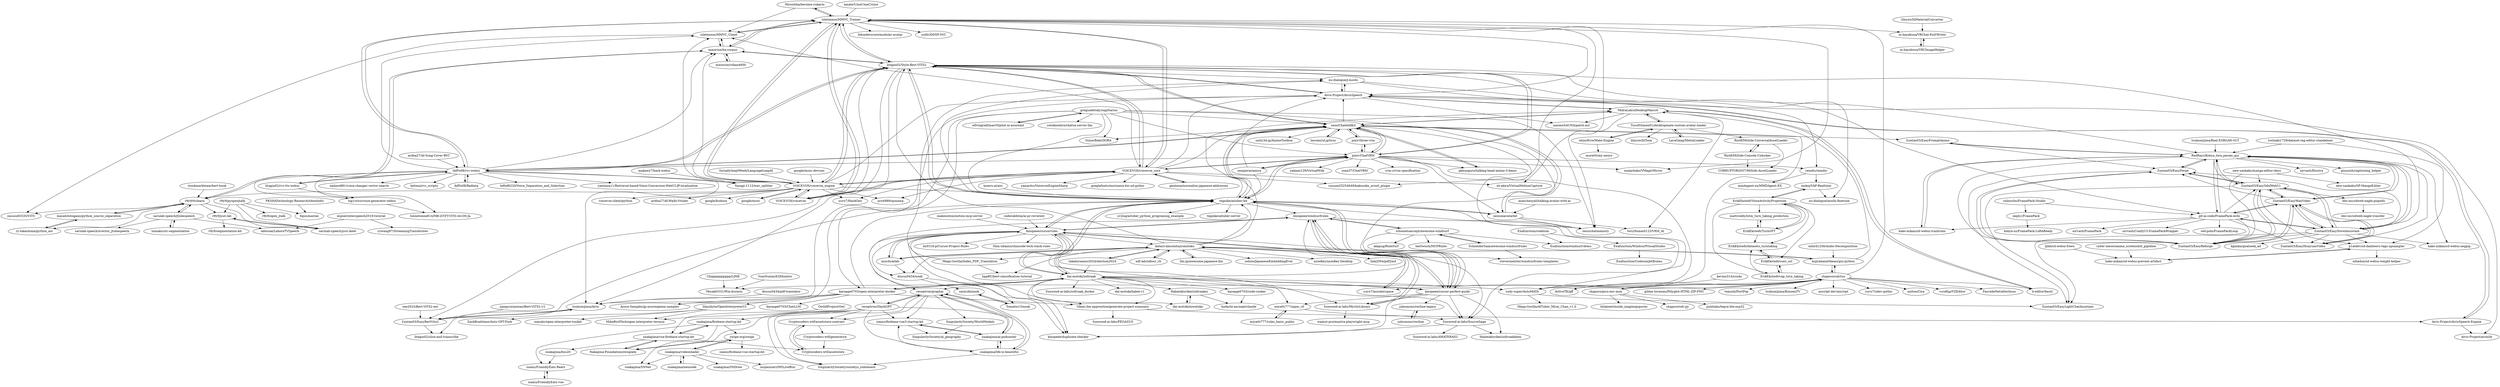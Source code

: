 digraph G {
"Hiroshiba/become-yukarin" -> "isletennos/MMVC_Trainer" ["e"=1]
"Hiroshiba/become-yukarin" -> "isletennos/MMVC_Client" ["e"=1]
"pixiv/three-vrm" -> "pixiv/ChatVRM" ["e"=1]
"pixiv/three-vrm" -> "uezo/ChatdollKit" ["e"=1]
"snakajima/firebase-startup-kit" -> "snakajima/vue-firebase-startup-kit"
"snakajima/firebase-startup-kit" -> "Nakajima-Foundation/ownplate"
"snakajima/firebase-startup-kit" -> "isamu/FriendlyEats-React"
"snakajima/firebase-startup-kit" -> "swipe-org/swipe"
"isamu/FriendlyEats-vue" -> "isamu/FriendlyEats-React"
"isamu/FriendlyEats-React" -> "isamu/FriendlyEats-vue"
"r9y9/pyopenjtalk" -> "r9y9/open_jtalk"
"r9y9/pyopenjtalk" -> "6gsn/marine"
"r9y9/pyopenjtalk" -> "r9y9/jsut-lab"
"r9y9/pyopenjtalk" -> "sarulab-speech/jsut-label"
"espnet/interspeech2019-tutorial" -> "cywang97/StreamingTransformer" ["e"=1]
"espnet/interspeech2019-tutorial" -> "laboroai/LaboroTVSpeech"
"mattroddy/lstm_turn_taking_prediction" -> "ErikEkstedt/TurnGPT"
"snakajima/bus20" -> "isamu/FriendlyEats-React"
"LavaGang/MelonLoader" -> "YusufOzmen01/desktopmate-custom-avatar-loader" ["e"=1]
"geolonia/normalize-japanese-addresses" -> "VOICEVOX/voicevox_core" ["e"=1]
"uezo/ChatdollKit" -> "tegnike/aituber-kit"
"uezo/ChatdollKit" -> "pixiv/ChatVRM"
"uezo/ChatdollKit" -> "uezo/aiavatarkit"
"uezo/ChatdollKit" -> "litagin02/Style-Bert-VITS2"
"uezo/ChatdollKit" -> "hecomi/uLipSync" ["e"=1]
"uezo/ChatdollKit" -> "MidraLab/uDesktopMascot"
"uezo/ChatdollKit" -> "sudy-super/AutoMATA"
"uezo/ChatdollKit" -> "pkhungurn/talking-head-anime-3-demo" ["e"=1]
"uezo/ChatdollKit" -> "pixiv/three-vrm" ["e"=1]
"uezo/ChatdollKit" -> "Aivis-Project/AivisSpeech"
"uezo/ChatdollKit" -> "uezo/chatmemory"
"uezo/ChatdollKit" -> "ttizze/BabyDORA"
"uezo/ChatdollKit" -> "ddPn08/rvc-webui"
"uezo/ChatdollKit" -> "unity3d-jp/AnimeToolbox" ["e"=1]
"uezo/ChatdollKit" -> "Zuntan03/EasyPromptAnime"
"lumaku/ctc-segmentation" -> "sarulab-speech/jtubespeech" ["e"=1]
"Nakajima-Foundation/ownplate" -> "snakajima/vue-firebase-startup-kit"
"r9y9/jsut-lab" -> "sarulab-speech/jsut-label"
"r9y9/jsut-lab" -> "r9y9/segmentation-kit"
"sarulab-speech/jsut-label" -> "r9y9/jsut-lab"
"snakajima/vue-firebase-startup-kit" -> "Nakajima-Foundation/ownplate"
"snakajima/vue-firebase-startup-kit" -> "snakajima/firebase-startup-kit"
"snakajima/vue-firebase-startup-kit" -> "Cryptocoders-wtf/assetstore"
"snakajima/vue-firebase-startup-kit" -> "snakajima/bus20"
"PKSHATechnology-Research/tdmelodic" -> "6gsn/marine"
"masahitotogami/python_source_separation" -> "ry-takashima/python_asr"
"masahitotogami/python_source_separation" -> "r9y9/ttslearn"
"ErikEkstedt/TurnGPT" -> "mattroddy/lstm_turn_taking_prediction"
"ErikEkstedt/TurnGPT" -> "ErikEkstedt/datasets_turntaking"
"ErikEkstedt/TurnGPT" -> "ErikEkstedt/VoiceActivityProjection"
"b-editor/beutl" -> "MidraLab/uDesktopMascot" ["e"=1]
"google/mozc-devices" -> "VOICEVOX/voicevox_engine" ["e"=1]
"VOICEVOX/voicevox" -> "VOICEVOX/voicevox_engine" ["e"=1]
"VOICEVOX/voicevox" -> "VOICEVOX/voicevox_core" ["e"=1]
"VOICEVOX/voicevox" -> "isletennos/MMVC_Trainer" ["e"=1]
"VOICEVOX/voicevox" -> "litagin02/Style-Bert-VITS2" ["e"=1]
"hecomi/uLipSync" -> "uezo/ChatdollKit" ["e"=1]
"google/mozc" -> "VOICEVOX/voicevox_engine" ["e"=1]
"mmorise/ita-corpus" -> "mmorise/rohan4600"
"mmorise/ita-corpus" -> "isletennos/MMVC_Client"
"mmorise/ita-corpus" -> "isletennos/MMVC_Trainer"
"mmorise/ita-corpus" -> "r9y9/ttslearn"
"mmorise/ita-corpus" -> "litagin02/Style-Bert-VITS2"
"VOICEVOX/voicevox_engine" -> "VOICEVOX/voicevox_core"
"VOICEVOX/voicevox_engine" -> "VOICEVOX/voicevox" ["e"=1]
"VOICEVOX/voicevox_engine" -> "isletennos/MMVC_Trainer"
"VOICEVOX/voicevox_engine" -> "litagin02/Style-Bert-VITS2"
"VOICEVOX/voicevox_engine" -> "isletennos/MMVC_Client"
"VOICEVOX/voicevox_engine" -> "voicevox-client/python"
"VOICEVOX/voicevox_engine" -> "jiro4989/ojosama" ["e"=1]
"VOICEVOX/voicevox_engine" -> "Aivis-Project/AivisSpeech"
"VOICEVOX/voicevox_engine" -> "yuru7/HackGen" ["e"=1]
"VOICEVOX/voicevox_engine" -> "ardha27/AI-Waifu-Vtuber" ["e"=1]
"VOICEVOX/voicevox_engine" -> "mmorise/ita-corpus"
"VOICEVOX/voicevox_engine" -> "google/mozc" ["e"=1]
"VOICEVOX/voicevox_engine" -> "tegnike/aituber-kit"
"VOICEVOX/voicevox_engine" -> "google/budoux" ["e"=1]
"VOICEVOX/voicevox_engine" -> "r9y9/ttslearn"
"amate/UmaUmaCruise" -> "isletennos/MMVC_Trainer" ["e"=1]
"stockmarkteam/bert-book" -> "r9y9/ttslearn" ["e"=1]
"r9y9/ttslearn" -> "masahitotogami/python_source_separation"
"r9y9/ttslearn" -> "ry-takashima/python_asr"
"r9y9/ttslearn" -> "sarulab-speech/jtubespeech"
"r9y9/ttslearn" -> "zassou65535/VITS"
"r9y9/ttslearn" -> "mmorise/ita-corpus"
"r9y9/ttslearn" -> "sarulab-speech/jsut-label"
"r9y9/ttslearn" -> "r9y9/jsut-lab"
"snakajima/videoshader" -> "swipe-org/swipe"
"snakajima/videoshader" -> "snakajima/neunode"
"snakajima/videoshader" -> "snakajima/SNNet"
"snakajima/videoshader" -> "snakajima/SNDraw"
"snakajima/videoshader" -> "mspensieri/MSLiveBlur" ["e"=1]
"ry-takashima/python_asr" -> "masahitotogami/python_source_separation"
"sarulab-speech/jtubespeech" -> "laboroai/LaboroTVSpeech"
"sarulab-speech/jtubespeech" -> "lumaku/ctc-segmentation" ["e"=1]
"sarulab-speech/jtubespeech" -> "sarulab-speech/xvector_jtubespeech"
"sarulab-speech/jtubespeech" -> "r9y9/ttslearn"
"isamu/firebase-vue3-startup-kit" -> "snakajima/ai-podcaster"
"isamu/firebase-vue3-startup-kit" -> "SingularitySociety/ai_geography"
"mmorise/rohan4600" -> "mmorise/ita-corpus"
"VOICEVOX/voicevox_core" -> "VOICEVOX/voicevox_engine"
"VOICEVOX/voicevox_core" -> "VOICEVOX/voicevox" ["e"=1]
"VOICEVOX/voicevox_core" -> "isletennos/MMVC_Trainer"
"VOICEVOX/voicevox_core" -> "litagin02/Style-Bert-VITS2"
"VOICEVOX/voicevox_core" -> "isletennos/MMVC_Client"
"VOICEVOX/voicevox_core" -> "yamachu/VoicevoxEngineSharp"
"VOICEVOX/voicevox_core" -> "Aivis-Project/AivisSpeech"
"VOICEVOX/voicevox_core" -> "suzune25254649/bakusoku_aviutl_plugin" ["e"=1]
"VOICEVOX/voicevox_core" -> "jiro4989/ojosama" ["e"=1]
"VOICEVOX/voicevox_core" -> "sh-akira/VirtualMotionCapture" ["e"=1]
"VOICEVOX/voicevox_core" -> "yuru7/HackGen" ["e"=1]
"VOICEVOX/voicevox_core" -> "geolonia/normalize-japanese-addresses" ["e"=1]
"VOICEVOX/voicevox_core" -> "uezo/ChatdollKit"
"VOICEVOX/voicevox_core" -> "googlefonts/morisawa-biz-ud-gothic" ["e"=1]
"VOICEVOX/voicevox_core" -> "pixiv/ChatVRM"
"isletennos/MMVC_Trainer" -> "isletennos/MMVC_Client"
"isletennos/MMVC_Trainer" -> "mmorise/ita-corpus"
"isletennos/MMVC_Trainer" -> "VOICEVOX/voicevox_engine"
"isletennos/MMVC_Trainer" -> "ddPn08/rvc-webui"
"isletennos/MMVC_Trainer" -> "VOICEVOX/voicevox" ["e"=1]
"isletennos/MMVC_Trainer" -> "VOICEVOX/voicevox_core"
"isletennos/MMVC_Trainer" -> "litagin02/Style-Bert-VITS2"
"isletennos/MMVC_Trainer" -> "Hiroshiba/become-yukarin" ["e"=1]
"isletennos/MMVC_Trainer" -> "bdunderscore/modular-avatar" ["e"=1]
"isletennos/MMVC_Trainer" -> "yxlllc/DDSP-SVC" ["e"=1]
"isletennos/MMVC_Trainer" -> "malaybaku/VMagicMirror" ["e"=1]
"isletennos/MMVC_Trainer" -> "sh-akira/VirtualMotionCapture" ["e"=1]
"isletennos/MMVC_Trainer" -> "m-hayabusa/VRChat-Exif-Writer"
"isletennos/MMVC_Trainer" -> "suzune25254649/bakusoku_aviutl_plugin" ["e"=1]
"isletennos/MMVC_Trainer" -> "Aivis-Project/AivisSpeech"
"ndl-lab/ndlocr_cli" -> "kotaro-kinoshita/yomitoku" ["e"=1]
"shapoco/calctus" -> "shapoco/pico-env-mon"
"shapoco/calctus" -> "tomozh/PortPop"
"shapoco/calctus" -> "Misaki0331/Win-kurarin"
"shapoco/calctus" -> "yuru7/moralerspace" ["e"=1]
"shapoco/calctus" -> "kujirahand/tkeasygui-python"
"shapoco/calctus" -> "b-editor/beutl" ["e"=1]
"shapoco/calctus" -> "tsukumijima/KonomiTV" ["e"=1]
"shapoco/calctus" -> "aiscript-dev/aiscript" ["e"=1]
"shapoco/calctus" -> "yuru7/udev-gothic" ["e"=1]
"shapoco/calctus" -> "miiton/Cica" ["e"=1]
"shapoco/calctus" -> "ActiveTK/gff"
"shapoco/calctus" -> "isletennos/MMVC_Trainer"
"shapoco/calctus" -> "vcraftjp/VZEditor" ["e"=1]
"shapoco/calctus" -> "FascodeNet/alterlinux" ["e"=1]
"shapoco/calctus" -> "gildas-lormeau/Polyglot-HTML-ZIP-PNG"
"lilxyzw/lilMaterialConverter" -> "m-hayabusa/VRChat-Exif-Writer" ["e"=1]
"isletennos/MMVC_Client" -> "isletennos/MMVC_Trainer"
"isletennos/MMVC_Client" -> "mmorise/ita-corpus"
"isletennos/MMVC_Client" -> "zassou65535/VITS"
"YumNumm/EQMonitor" -> "Misaki0331/Win-kurarin" ["e"=1]
"swipe-org/swipe" -> "snakajima/SNNet"
"swipe-org/swipe" -> "snakajima/videoshader"
"swipe-org/swipe" -> "isamu/firebase-vue-startup-kit"
"ErikEkstedt/vap_turn_taking" -> "ErikEkstedt/conv_ssl"
"ErikEkstedt/vap_turn_taking" -> "ErikEkstedt/datasets_turntaking"
"ErikEkstedt/datasets_turntaking" -> "ErikEkstedt/conv_ssl"
"ErikEkstedt/conv_ssl" -> "ErikEkstedt/datasets_turntaking"
"ErikEkstedt/conv_ssl" -> "ErikEkstedt/vap_turn_taking"
"ddPn08/Radiata" -> "ddPn08/rvc-webui" ["e"=1]
"tsukumijima/Real-ESRGAN-GUI" -> "RedRayz/Kohya_lora_param_gui" ["e"=1]
"cyber-meow/anime_screenshot_pipeline" -> "hako-mikan/sd-webui-prevent-artifact" ["e"=1]
"m-hayabusa/VRChat-Exif-Writer" -> "m-hayabusa/VRCImageHelper"
"Exafunction/codeium" -> "Exafunction/windsurf-demo"
"Exafunction/codeium" -> "Exafunction/WindsurfVisualStudio"
"pkhungurn/talking-head-anime-3-demo" -> "uezo/ChatdollKit" ["e"=1]
"Cryptocoders-wtf/assetstore-contract" -> "Cryptocoders-wtf/assetstore"
"Cryptocoders-wtf/assetstore-contract" -> "Cryptocoders-wtf/generative"
"Cryptocoders-wtf/generative" -> "Cryptocoders-wtf/assetstore"
"shapoco/pico-env-mon" -> "shapoco/calctus"
"shapoco/pico-env-mon" -> "htlabnet/inside_magimajopures" ["e"=1]
"shapoco/pico-env-mon" -> "shapoco/sdr-jjy"
"shapoco/pico-env-mon" -> "puhitaku/tepra-lite-esp32"
"ErikEkstedt/VoiceActivityProjection" -> "inokoj/VAP-Realtime"
"ErikEkstedt/VoiceActivityProjection" -> "ErikEkstedt/TurnGPT"
"ErikEkstedt/VoiceActivityProjection" -> "ErikEkstedt/datasets_turntaking"
"ErikEkstedt/VoiceActivityProjection" -> "ErikEkstedt/conv_ssl"
"ErikEkstedt/VoiceActivityProjection" -> "mattroddy/lstm_turn_taking_prediction"
"ErikEkstedt/VoiceActivityProjection" -> "ErikEkstedt/vap_turn_taking"
"Cryptocoders-wtf/assetstore" -> "Cryptocoders-wtf/assetstore-contract"
"bbc-mc/sdweb-eagle-pnginfo" -> "bbc-mc/sdweb-eagle-transfer"
"coderabbitai/ai-pr-reviewer" -> "kinopeee/cursorrules" ["e"=1]
"RedRayz/Kohya_lora_param_gui" -> "Zuntan03/EasyForge"
"RedRayz/Kohya_lora_param_gui" -> "Zuntan03/EasySdxlWebUi"
"RedRayz/Kohya_lora_param_gui" -> "Zuntan03/EasyWanVideo"
"RedRayz/Kohya_lora_param_gui" -> "Zuntan03/EasyNovelAssistant"
"RedRayz/Kohya_lora_param_gui" -> "hako-mikan/sd-webui-traintrain" ["e"=1]
"RedRayz/Kohya_lora_param_gui" -> "nirvash/Illustra"
"RedRayz/Kohya_lora_param_gui" -> "git-ai-code/FramePack-eichi"
"RedRayz/Kohya_lora_param_gui" -> "Zuntan03/EasyReforge"
"RedRayz/Kohya_lora_param_gui" -> "Zuntan03/EasyHunyuanVideo"
"RedRayz/Kohya_lora_param_gui" -> "hako-mikan/sd-webui-negpip" ["e"=1]
"RedRayz/Kohya_lora_param_gui" -> "Zuntan03/EasyPromptAnime"
"RedRayz/Kohya_lora_param_gui" -> "gnnsnzh/captioning_helper"
"litagin02/rvc-tts-webui" -> "ddPn08/rvc-webui" ["e"=1]
"litagin02/rvc-tts-webui" -> "log1stics/voice-generator-webui" ["e"=1]
"SociallyIneptWeeb/LanguageLeapAI" -> "VOICEVOX/voicevox_engine" ["e"=1]
"pixiv/ChatVRM" -> "pixiv/three-vrm" ["e"=1]
"pixiv/ChatVRM" -> "uezo/ChatdollKit"
"pixiv/ChatVRM" -> "tegnike/aituber-kit"
"pixiv/ChatVRM" -> "litagin02/Style-Bert-VITS2"
"pixiv/ChatVRM" -> "uezo/aiavatarkit"
"pixiv/ChatVRM" -> "zoan37/ChatVRM"
"pixiv/ChatVRM" -> "sudy-super/AutoMATA"
"pixiv/ChatVRM" -> "malaybaku/VMagicMirror" ["e"=1]
"pixiv/ChatVRM" -> "pkhungurn/talking-head-anime-3-demo" ["e"=1]
"pixiv/ChatVRM" -> "vrm-c/vrm-specification" ["e"=1]
"pixiv/ChatVRM" -> "VOICEVOX/voicevox_core"
"pixiv/ChatVRM" -> "yakami129/VirtualWife" ["e"=1]
"pixiv/ChatVRM" -> "ddPn08/rvc-webui"
"pixiv/ChatVRM" -> "semperai/amica" ["e"=1]
"pixiv/ChatVRM" -> "remdis/remdis"
"Zuntan03/EasyPromptAnime" -> "RedRayz/Kohya_lora_param_gui"
"Zuntan03/EasyPromptAnime" -> "Zuntan03/EasyForge"
"ljleb/sd-webui-freeu" -> "hako-mikan/sd-webui-prevent-artifact" ["e"=1]
"uezo/aiavatarkit" -> "uezo/ChatdollKit"
"uezo/aiavatarkit" -> "uezo/chatmemory"
"uezo/aiavatarkit" -> "tegnike/aituber-kit"
"uezo/aiavatarkit" -> "tori29umai0123/VRM_AI"
"llm-jp/awesome-japanese-llm" -> "kotaro-kinoshita/yomitoku" ["e"=1]
"ardha27/AI-Song-Cover-RVC" -> "ddPn08/rvc-webui" ["e"=1]
"ddPn08/rvc-webui" -> "litagin02/Style-Bert-VITS2"
"ddPn08/rvc-webui" -> "log1stics/voice-generator-webui"
"ddPn08/rvc-webui" -> "isletennos/MMVC_Trainer"
"ddPn08/rvc-webui" -> "teftef6220/Voice_Separation_and_Selection"
"ddPn08/rvc-webui" -> "isletennos/MMVC_Client"
"ddPn08/rvc-webui" -> "ddPn08/Radiata" ["e"=1]
"ddPn08/rvc-webui" -> "mmorise/ita-corpus"
"ddPn08/rvc-webui" -> "tsukumijima/Aivis"
"ddPn08/rvc-webui" -> "litagin02/rvc-tts-webui" ["e"=1]
"ddPn08/rvc-webui" -> "yantaisa11/Retrieval-based-Voice-Conversion-WebUI-JP-localization"
"ddPn08/rvc-webui" -> "Yanagi-1112/wav_splitter"
"ddPn08/rvc-webui" -> "nadare881/voice-changer-vector-search"
"ddPn08/rvc-webui" -> "uezo/ChatdollKit"
"ddPn08/rvc-webui" -> "hetima/rvc_scripts"
"ddPn08/rvc-webui" -> "tonnetonne814/MB-iSTFT-VITS-44100-Ja"
"receptron/SlashGPT" -> "receptron/graphai"
"receptron/SlashGPT" -> "Cryptocoders-wtf/assetstore-contract"
"receptron/SlashGPT" -> "snakajima/ai-podcaster"
"receptron/SlashGPT" -> "snakajima/life-is-beautiful"
"receptron/SlashGPT" -> "snakajima/vue-firebase-startup-kit"
"receptron/SlashGPT" -> "isamu/firebase-vue3-startup-kit"
"receptron/SlashGPT" -> "snakajima/firebase-startup-kit"
"receptron/SlashGPT" -> "Nakajima-Foundation/ownplate"
"receptron/SlashGPT" -> "SingularitySociety/societys_statement"
"log1stics/voice-generator-webui" -> "tonnetonne814/MB-iSTFT-VITS-44100-Ja"
"karaage0703/open-interpreter-docker" -> "blazzbyte/OpenInterpreterUI"
"karaage0703/open-interpreter-docker" -> "Olemi-llm-apprentice/generate-project-summary"
"karaage0703/open-interpreter-docker" -> "Azure-Samples/jp-azureopenai-samples" ["e"=1]
"karaage0703/open-interpreter-docker" -> "receptron/SlashGPT"
"karaage0703/open-interpreter-docker" -> "karaage0703/ChatLLM"
"karaage0703/open-interpreter-docker" -> "dai-motoki/zoltraak"
"karaage0703/open-interpreter-docker" -> "tegnike/aituber-kit"
"karaage0703/open-interpreter-docker" -> "tsukumijima/Aivis"
"tsukumijima/Aivis" -> "litagin02/slice-and-transcribe"
"tsukumijima/Aivis" -> "Zuntan03/EasyBertVits2"
"new-sankaku/manga-editor-desu" -> "new-sankaku/SP-MangaEditer"
"new-sankaku/manga-editor-desu" -> "Zuntan03/EasySdxlWebUi"
"new-sankaku/manga-editor-desu" -> "Zuntan03/EasyReforge"
"discus0434/pdf-translator" -> "tsukumijima/Aivis" ["e"=1]
"sudy-super/AutoMATA" -> "Zuntan03/EasyLightChatAssistant"
"sudy-super/AutoMATA" -> "Mega-Gorilla/AITuber_Mirai_Chan_v1.0"
"makawy7/bark-webui" -> "Yanagi-1112/wav_splitter"
"toshiaki1729/dataset-tag-editor-standalone" -> "RedRayz/Kohya_lora_param_gui" ["e"=1]
"toshiaki1729/dataset-tag-editor-standalone" -> "p1atdev/sd-danbooru-tags-upsampler" ["e"=1]
"OwlAIProject/Owl" -> "MikeBirdTech/open-interpreter-termux" ["e"=1]
"Chipppppppppp/LIME" -> "Misaki0331/Win-kurarin" ["e"=1]
"litagin02/Style-Bert-VITS2" -> "tegnike/aituber-kit"
"litagin02/Style-Bert-VITS2" -> "tsukumijima/Aivis"
"litagin02/Style-Bert-VITS2" -> "Zuntan03/EasyBertVits2"
"litagin02/Style-Bert-VITS2" -> "uezo/ChatdollKit"
"litagin02/Style-Bert-VITS2" -> "ddPn08/rvc-webui"
"litagin02/Style-Bert-VITS2" -> "Zuntan03/EasyNovelAssistant"
"litagin02/Style-Bert-VITS2" -> "Aivis-Project/AivisSpeech"
"litagin02/Style-Bert-VITS2" -> "mmorise/ita-corpus"
"litagin02/Style-Bert-VITS2" -> "git-ai-code/FramePack-eichi"
"litagin02/Style-Bert-VITS2" -> "VOICEVOX/voicevox_engine"
"litagin02/Style-Bert-VITS2" -> "isletennos/MMVC_Trainer"
"litagin02/Style-Bert-VITS2" -> "nu-dialogue/j-moshi"
"litagin02/Style-Bert-VITS2" -> "RedRayz/Kohya_lora_param_gui"
"litagin02/Style-Bert-VITS2" -> "VOICEVOX/voicevox_core"
"litagin02/Style-Bert-VITS2" -> "pixiv/ChatVRM"
"Zuntan03/EasySdxlWebUi" -> "Zuntan03/EasyForge"
"Zuntan03/EasySdxlWebUi" -> "Zuntan03/EasyNovelAssistant"
"Zuntan03/EasySdxlWebUi" -> "RedRayz/Kohya_lora_param_gui"
"Zuntan03/EasySdxlWebUi" -> "Zuntan03/EasyReforge"
"Zuntan03/EasySdxlWebUi" -> "Zuntan03/EasyWanVideo"
"Zuntan03/EasySdxlWebUi" -> "p1atdev/sd-danbooru-tags-upsampler"
"Zuntan03/EasySdxlWebUi" -> "Zuntan03/EasyLightChatAssistant"
"Zuntan03/EasySdxlWebUi" -> "bbc-mc/sdweb-eagle-pnginfo"
"hako-mikan/sd-webui-traintrain" -> "RedRayz/Kohya_lora_param_gui" ["e"=1]
"p1atdev/sd-danbooru-tags-upsampler" -> "nihedon/sd-webui-weight-helper"
"p1atdev/sd-danbooru-tags-upsampler" -> "hako-mikan/sd-webui-prevent-artifact"
"Zuntan03/EasyNovelAssistant" -> "Zuntan03/EasySdxlWebUi"
"Zuntan03/EasyNovelAssistant" -> "Zuntan03/EasyWanVideo"
"Zuntan03/EasyNovelAssistant" -> "Zuntan03/EasyLightChatAssistant"
"Zuntan03/EasyNovelAssistant" -> "RedRayz/Kohya_lora_param_gui"
"Zuntan03/EasyNovelAssistant" -> "kgmkm/goalseek_ad"
"Zuntan03/EasyNovelAssistant" -> "Zuntan03/EasyForge"
"Zuntan03/EasyNovelAssistant" -> "Zuntan03/EasyReforge"
"Zuntan03/EasyNovelAssistant" -> "git-ai-code/FramePack-eichi"
"Zuntan03/EasyNovelAssistant" -> "p1atdev/sd-danbooru-tags-upsampler"
"Zuntan03/EasyNovelAssistant" -> "hako-mikan/sd-webui-negpip" ["e"=1]
"Zuntan03/EasyNovelAssistant" -> "Zuntan03/EasyHunyuanVideo"
"elfvingralf/macOSpilot-ai-assistant" -> "gregsadetsky/sagittarius" ["e"=1]
"m-hayabusa/VRCImageHelper" -> "m-hayabusa/VRChat-Exif-Writer"
"receptron/graphai" -> "snakajima/ai-podcaster"
"receptron/graphai" -> "receptron/SlashGPT"
"receptron/graphai" -> "snakajima/life-is-beautiful"
"receptron/graphai" -> "SingularitySociety/societys_statement"
"receptron/graphai" -> "isamu/firebase-vue3-startup-kit"
"receptron/graphai" -> "Cryptocoders-wtf/assetstore-contract"
"receptron/graphai" -> "SingularitySociety/WorldModels"
"semperai/amica" -> "pixiv/ChatVRM" ["e"=1]
"semperai/amica" -> "uezo/ChatdollKit" ["e"=1]
"semperai/amica" -> "tegnike/aituber-kit" ["e"=1]
"yuru7/moralerspace" -> "kotaro-kinoshita/yomitoku" ["e"=1]
"Olemi-llm-apprentice/generate-project-summary" -> "Sunwood-ai-labs/PEGASUS" ["e"=1]
"Olemi-llm-apprentice/generate-project-summary" -> "Aivis-Project/AivisSpeech-Engine"
"Mega-Gorilla/Index_PDF_Translation" -> "nu-dialogue/j-moshi"
"Mega-Gorilla/Index_PDF_Translation" -> "hppRC/bert-classification-tutorial" ["e"=1]
"Aivis-Project/AivisSpeech-Engine" -> "Aivis-Project/AivisSpeech"
"Aivis-Project/AivisSpeech-Engine" -> "Aivis-Project/aivmlib"
"Aivis-Project/AivisSpeech" -> "Aivis-Project/AivisSpeech-Engine"
"Aivis-Project/AivisSpeech" -> "MidraLab/uDesktopMascot"
"Aivis-Project/AivisSpeech" -> "nu-dialogue/j-moshi"
"Aivis-Project/AivisSpeech" -> "litagin02/Style-Bert-VITS2"
"Aivis-Project/AivisSpeech" -> "tsukumijima/Aivis"
"Aivis-Project/AivisSpeech" -> "Aivis-Project/aivmlib"
"Aivis-Project/AivisSpeech" -> "nazonoSAUNA/patch.aul" ["e"=1]
"jiangyuxiaoxiao/Bert-VITS2-UI" -> "Zuntan03/EasyBertVits2" ["e"=1]
"karaage0703/code-cooker" -> "hodachi-axcxept/claude"
"blazzbyte/OpenInterpreterUI" -> "isayahc/open-interpreter-toolkit"
"blazzbyte/OpenInterpreterUI" -> "MikeBirdTech/open-interpreter-termux"
"blazzbyte/OpenInterpreterUI" -> "ZackBradshaw/Auto-GPT-Fork"
"tegnike/aituber-kit" -> "litagin02/Style-Bert-VITS2"
"tegnike/aituber-kit" -> "uezo/ChatdollKit"
"tegnike/aituber-kit" -> "pixiv/ChatVRM"
"tegnike/aituber-kit" -> "dai-motoki/zoltraak"
"tegnike/aituber-kit" -> "tegnike/aituber-server"
"tegnike/aituber-kit" -> "uezo/aiavatarkit"
"tegnike/aituber-kit" -> "kinopeee/cursor-perfect-guide"
"tegnike/aituber-kit" -> "sr2mg/aituber_python_programing_example"
"tegnike/aituber-kit" -> "kinopeee/cursorrules"
"tegnike/aituber-kit" -> "uezo/chatmemory"
"tegnike/aituber-kit" -> "nu-dialogue/j-moshi"
"tegnike/aituber-kit" -> "Zuntan03/EasyBertVits2"
"tegnike/aituber-kit" -> "MidraLab/uDesktopMascot"
"tegnike/aituber-kit" -> "kinopeee/windsurfrules"
"tegnike/aituber-kit" -> "sudy-super/AutoMATA"
"kujirahand/tkeasygui-python" -> "kotaro-kinoshita/yomitoku"
"kujirahand/tkeasygui-python" -> "MidraLab/uDesktopMascot"
"kujirahand/tkeasygui-python" -> "shapoco/calctus"
"dai-motoki/zoltraak" -> "Sunwood-ai-labs/zoltraak_docker"
"dai-motoki/zoltraak" -> "dai-motoki/niwatoko"
"dai-motoki/zoltraak" -> "kinopeee/cursor-perfect-guide"
"dai-motoki/zoltraak" -> "tegnike/aituber-kit"
"dai-motoki/zoltraak" -> "kinopeee/cursorrules"
"dai-motoki/zoltraak" -> "Sunwood-ai-labs/SourceSage"
"dai-motoki/zoltraak" -> "dai-motoki/babel-v1"
"dai-motoki/zoltraak" -> "Olemi-llm-apprentice/generate-project-summary"
"dai-motoki/zoltraak" -> "Habatakurikei/zoltraakui"
"dai-motoki/zoltraak" -> "karaage0703/open-interpreter-docker"
"dai-motoki/zoltraak" -> "kinopeee/duplicate-checker"
"dai-motoki/zoltraak" -> "kinopeee/windsurfrules"
"dai-motoki/zoltraak" -> "sudy-super/AutoMATA"
"dai-motoki/zoltraak" -> "receptron/graphai"
"dai-motoki/zoltraak" -> "karaage0703/code-cooker"
"asanchezyali/talking-avatar-with-ai" -> "uezo/aiavatarkit" ["e"=1]
"Habatakurikei/zoltraakui" -> "dai-motoki/niwatoko"
"Habatakurikei/zoltraakui" -> "hodachi-axcxept/claude"
"dai-motoki/niwatoko" -> "Habatakurikei/zoltraakui"
"Zuntan03/EasyBertVits2" -> "litagin02/slice-and-transcribe"
"Zuntan03/EasyBertVits2" -> "tsukumijima/Aivis"
"gregsadetsky/sagittarius" -> "karaage0703/open-interpreter-docker"
"gregsadetsky/sagittarius" -> "tegnike/aituber-kit"
"gregsadetsky/sagittarius" -> "uezo/chatmemory"
"gregsadetsky/sagittarius" -> "uezo/ChatdollKit"
"gregsadetsky/sagittarius" -> "ttizze/BabyDORA"
"gregsadetsky/sagittarius" -> "Azure-Samples/jp-azureopenai-samples" ["e"=1]
"gregsadetsky/sagittarius" -> "elfvingralf/macOSpilot-ai-assistant" ["e"=1]
"gregsadetsky/sagittarius" -> "sotokisehiro/chatux-server-llm"
"gregsadetsky/sagittarius" -> "kinopeee/cursor-perfect-guide"
"gregsadetsky/sagittarius" -> "pixiv/ChatVRM"
"see2023/Bert-VITS2-ext" -> "Zuntan03/EasyBertVits2" ["e"=1]
"Sunwood-ai-labs/SourceSage" -> "kinopeee/duplicate-checker"
"Sunwood-ai-labs/SourceSage" -> "Sunwood-ai-labs/AMATERASU"
"Sunwood-ai-labs/SourceSage" -> "Habatakurikei/zoltraakklein"
"Exafunction/WindsurfVisualStudio" -> "Exafunction/CodeiumJetBrains"
"hako-mikan/sd-webui-prevent-artifact" -> "p1atdev/sd-danbooru-tags-upsampler"
"snakajima/neunode" -> "snakajima/videoshader"
"remdis/remdis" -> "mmdagent-ex/MMDAgent-EX"
"remdis/remdis" -> "inokoj/VAP-Realtime"
"Zuntan03/EasyForge" -> "Zuntan03/EasySdxlWebUi"
"Zuntan03/EasyForge" -> "RedRayz/Kohya_lora_param_gui"
"Zuntan03/EasyForge" -> "Zuntan03/EasyReforge"
"Zuntan03/EasyForge" -> "Zuntan03/EasyLightChatAssistant"
"takahiroanno2024/election2024" -> "dai-motoki/zoltraak" ["e"=1]
"takahiroanno2024/election2024" -> "kotaro-kinoshita/yomitoku" ["e"=1]
"kevmo314/scuda" -> "ActiveTK/gff" ["e"=1]
"kinopeee/cursor-perfect-guide" -> "kinopeee/cursorrules"
"kinopeee/cursor-perfect-guide" -> "kinopeee/windsurfrules"
"kinopeee/cursor-perfect-guide" -> "dai-motoki/zoltraak"
"kinopeee/cursor-perfect-guide" -> "miyatti777/aipm_v0"
"kinopeee/cursor-perfect-guide" -> "kinopeee/duplicate-checker"
"kinopeee/cursor-perfect-guide" -> "Sunwood-ai-labs/SourceSage"
"kinopeee/cursor-perfect-guide" -> "Sunwood-ai-labs/MysticLibrary"
"kinopeee/cursor-perfect-guide" -> "julesmons/recline-legacy"
"kinopeee/cursor-perfect-guide" -> "Habatakurikei/zoltraakklein"
"kinopeee/cursor-perfect-guide" -> "tegnike/aituber-kit"
"moeru-ai/airi" -> "tegnike/aituber-kit" ["e"=1]
"inokoj/VAP-Realtime" -> "ErikEkstedt/VoiceActivityProjection"
"inokoj/VAP-Realtime" -> "nu-dialogue/moshi-finetune"
"kotaro-kinoshita/yomitoku" -> "ndl-lab/ndlocr_cli" ["e"=1]
"kotaro-kinoshita/yomitoku" -> "llm-jp/awesome-japanese-llm" ["e"=1]
"kotaro-kinoshita/yomitoku" -> "yuru7/moralerspace" ["e"=1]
"kotaro-kinoshita/yomitoku" -> "mizchi/ailab" ["e"=1]
"kotaro-kinoshita/yomitoku" -> "discus0434/nook"
"kotaro-kinoshita/yomitoku" -> "kujirahand/tkeasygui-python"
"kotaro-kinoshita/yomitoku" -> "Aivis-Project/AivisSpeech"
"kotaro-kinoshita/yomitoku" -> "Mega-Gorilla/Index_PDF_Translation"
"kotaro-kinoshita/yomitoku" -> "litagin02/Style-Bert-VITS2"
"kotaro-kinoshita/yomitoku" -> "hppRC/bert-classification-tutorial" ["e"=1]
"kotaro-kinoshita/yomitoku" -> "oshizo/JapaneseEmbeddingEval" ["e"=1]
"kotaro-kinoshita/yomitoku" -> "azooKey/azooKey-Desktop" ["e"=1]
"kotaro-kinoshita/yomitoku" -> "link2004/pdf2md"
"kotaro-kinoshita/yomitoku" -> "tegnike/aituber-kit"
"kotaro-kinoshita/yomitoku" -> "takahiroanno2024/election2024" ["e"=1]
"Zuntan03/EasyReforge" -> "Zuntan03/EasyWanVideo"
"Zuntan03/EasyReforge" -> "Zuntan03/EasyForge"
"Zuntan03/EasyReforge" -> "Zuntan03/EasySdxlWebUi"
"mbird1258/Audio-Decomposition" -> "kujirahand/tkeasygui-python"
"SingularitySociety/WorldModels" -> "SingularitySociety/ai_geography"
"Sunwood-ai-labs/MysticLibrary" -> "walnut-pro/mastra-playwright-mcp"
"Sunwood-ai-labs/MysticLibrary" -> "kinopeee/windsurfrules"
"snakajima/life-is-beautiful" -> "snakajima/ai-podcaster"
"snakajima/life-is-beautiful" -> "receptron/graphai"
"snakajima/life-is-beautiful" -> "SingularitySociety/societys_statement"
"snakajima/life-is-beautiful" -> "isamu/firebase-vue3-startup-kit"
"snakajima/ai-podcaster" -> "isamu/firebase-vue3-startup-kit"
"snakajima/ai-podcaster" -> "snakajima/life-is-beautiful"
"snakajima/ai-podcaster" -> "receptron/graphai"
"Zuntan03/EasyHunyuanVideo" -> "Zuntan03/EasyWanVideo"
"julesmons/recline" -> "julesmons/recline-legacy"
"makenotion/notion-mcp-server" -> "kinopeee/cursorrules" ["e"=1]
"Rist8/MiSide-Console-Unlocker" -> "Rist8/MiSide-UniversalAssetLoader"
"Rist8/MiSide-Console-Unlocker" -> "CORRUPTOR2037/MiSide-AssetLoader"
"mizchi/ailab" -> "kinopeee/cursorrules" ["e"=1]
"mizchi/ailab" -> "discus0434/nook" ["e"=1]
"mizchi/ailab" -> "kotaro-kinoshita/yomitoku" ["e"=1]
"miyatti777/aipm_v0" -> "miyatti777/rules_basic_public"
"miyatti777/aipm_v0" -> "Sunwood-ai-labs/SourceSage"
"YusufOzmen01/desktopmate-custom-avatar-loader" -> "MidraLab/uDesktopMascot"
"YusufOzmen01/desktopmate-custom-avatar-loader" -> "shinyflvre/Mate-Engine"
"YusufOzmen01/desktopmate-custom-avatar-loader" -> "LavaGang/MelonLoader" ["e"=1]
"YusufOzmen01/desktopmate-custom-avatar-loader" -> "lilxyzw/lilToon" ["e"=1]
"YusufOzmen01/desktopmate-custom-avatar-loader" -> "Rist8/MiSide-UniversalAssetLoader"
"kinopeee/cursorrules" -> "kinopeee/windsurfrules"
"kinopeee/cursorrules" -> "kinopeee/cursor-perfect-guide"
"kinopeee/cursorrules" -> "mizchi/ailab" ["e"=1]
"kinopeee/cursorrules" -> "miyatti777/aipm_v0"
"kinopeee/cursorrules" -> "dai-motoki/zoltraak"
"kinopeee/cursorrules" -> "Shin-sibainu/shincode-tech-stack-rules"
"kinopeee/cursorrules" -> "tegnike/aituber-kit"
"kinopeee/cursorrules" -> "Sunwood-ai-labs/MysticLibrary"
"kinopeee/cursorrules" -> "Sunwood-ai-labs/SourceSage"
"kinopeee/cursorrules" -> "discus0434/nook"
"kinopeee/cursorrules" -> "kinopeee/duplicate-checker"
"kinopeee/cursorrules" -> "Olemi-llm-apprentice/generate-project-summary"
"kinopeee/cursorrules" -> "ks0318-p/Cursor-Project-Rules"
"kinopeee/cursorrules" -> "receptron/graphai"
"kinopeee/cursorrules" -> "kotaro-kinoshita/yomitoku"
"shinyflvre/Mate-Engine" -> "YusufOzmen01/desktopmate-custom-avatar-loader"
"shinyflvre/Mate-Engine" -> "morettt/my-neuro" ["e"=1]
"discus0434/nook" -> "umiyuki/nook"
"discus0434/nook" -> "Tomatio13/nook"
"ichoosetoaccept/awesome-windsurf" -> "SchneiderSam/awesome-windsurfrules"
"ichoosetoaccept/awesome-windsurf" -> "kinopeee/windsurfrules"
"ichoosetoaccept/awesome-windsurf" -> "akapug/RuleSurf"
"ichoosetoaccept/awesome-windsurf" -> "stevermeister/windsurfrules-templates"
"ichoosetoaccept/awesome-windsurf" -> "Exafunction/windsurf-demo"
"ichoosetoaccept/awesome-windsurf" -> "bartwisch/MCPRules"
"MidraLab/uDesktopMascot" -> "Aivis-Project/AivisSpeech"
"MidraLab/uDesktopMascot" -> "uezo/chatmemory"
"MidraLab/uDesktopMascot" -> "b-editor/beutl" ["e"=1]
"MidraLab/uDesktopMascot" -> "YusufOzmen01/desktopmate-custom-avatar-loader"
"MidraLab/uDesktopMascot" -> "nazonoSAUNA/patch.aul" ["e"=1]
"MidraLab/uDesktopMascot" -> "uezo/ChatdollKit"
"MidraLab/uDesktopMascot" -> "tori29umai0123/VRM_AI"
"nu-dialogue/j-moshi" -> "Aivis-Project/AivisSpeech"
"nu-dialogue/j-moshi" -> "nu-dialogue/moshi-finetune"
"nu-dialogue/j-moshi" -> "remdis/remdis"
"Zuntan03/EasyWanVideo" -> "Zuntan03/EasyReforge"
"Zuntan03/EasyWanVideo" -> "Zuntan03/EasyHunyuanVideo"
"Zuntan03/EasyWanVideo" -> "Zuntan03/EasyNovelAssistant"
"Zuntan03/EasyWanVideo" -> "RedRayz/Kohya_lora_param_gui"
"Zuntan03/EasyWanVideo" -> "git-ai-code/FramePack-eichi"
"Zuntan03/EasyWanVideo" -> "Zuntan03/EasySdxlWebUi"
"Zuntan03/EasyWanVideo" -> "Zuntan03/EasyForge"
"kinopeee/windsurfrules" -> "kinopeee/cursorrules"
"kinopeee/windsurfrules" -> "kinopeee/duplicate-checker"
"kinopeee/windsurfrules" -> "kinopeee/cursor-perfect-guide"
"kinopeee/windsurfrules" -> "ichoosetoaccept/awesome-windsurf"
"kinopeee/windsurfrules" -> "Sunwood-ai-labs/MysticLibrary"
"kinopeee/windsurfrules" -> "Sunwood-ai-labs/SourceSage"
"colinurbs/FramePack-Studio" -> "neph1/FramePack"
"colinurbs/FramePack-Studio" -> "git-ai-code/FramePack-eichi"
"git-ai-code/FramePack-eichi" -> "Zuntan03/EasyWanVideo"
"git-ai-code/FramePack-eichi" -> "RedRayz/Kohya_lora_param_gui"
"git-ai-code/FramePack-eichi" -> "nirvash/FramePack"
"git-ai-code/FramePack-eichi" -> "Zuntan03/EasyNovelAssistant"
"git-ai-code/FramePack-eichi" -> "Zuntan03/EasySdxlWebUi"
"git-ai-code/FramePack-eichi" -> "nirvash/ComfyUI-FramePackWrapper"
"git-ai-code/FramePack-eichi" -> "Zuntan03/EasyReforge"
"git-ai-code/FramePack-eichi" -> "red-polo/FramePackLoop"
"git-ai-code/FramePack-eichi" -> "hako-mikan/sd-webui-traintrain" ["e"=1]
"git-ai-code/FramePack-eichi" -> "Zuntan03/EasyHunyuanVideo"
"Rist8/MiSide-UniversalAssetLoader" -> "Rist8/MiSide-Console-Unlocker"
"Rist8/MiSide-UniversalAssetLoader" -> "CORRUPTOR2037/MiSide-AssetLoader"
"neph1/FramePack" -> "kohya-ss/FramePack-LoRAReady"
"julesmons/recline-legacy" -> "julesmons/recline"
"miyatti777/rules_basic_public" -> "miyatti777/aipm_v0"
"SchneiderSam/awesome-windsurfrules" -> "stevermeister/windsurfrules-templates"
"SchneiderSam/awesome-windsurfrules" -> "ichoosetoaccept/awesome-windsurf"
"Tomatio13/nook" -> "umiyuki/nook"
"umiyuki/nook" -> "Tomatio13/nook"
"Hiroshiba/become-yukarin" ["l"="37.187,2.655", "c"=117]
"isletennos/MMVC_Trainer" ["l"="4.571,-40.503"]
"isletennos/MMVC_Client" ["l"="4.532,-40.504"]
"pixiv/three-vrm" ["l"="-31.254,-28.826", "c"=639]
"pixiv/ChatVRM" ["l"="4.605,-40.508"]
"uezo/ChatdollKit" ["l"="4.627,-40.5"]
"snakajima/firebase-startup-kit" ["l"="4.659,-40.731"]
"snakajima/vue-firebase-startup-kit" ["l"="4.659,-40.713"]
"Nakajima-Foundation/ownplate" ["l"="4.672,-40.705"]
"isamu/FriendlyEats-React" ["l"="4.678,-40.75"]
"swipe-org/swipe" ["l"="4.648,-40.787"]
"isamu/FriendlyEats-vue" ["l"="4.688,-40.761"]
"r9y9/pyopenjtalk" ["l"="4.337,-40.512"]
"r9y9/open_jtalk" ["l"="4.315,-40.529"]
"6gsn/marine" ["l"="4.294,-40.514"]
"r9y9/jsut-lab" ["l"="4.383,-40.509"]
"sarulab-speech/jsut-label" ["l"="4.38,-40.496"]
"espnet/interspeech2019-tutorial" ["l"="4.309,-40.433"]
"cywang97/StreamingTransformer" ["l"="35.726,2.329", "c"=308]
"laboroai/LaboroTVSpeech" ["l"="4.345,-40.446"]
"mattroddy/lstm_turn_taking_prediction" ["l"="4.722,-40.33"]
"ErikEkstedt/TurnGPT" ["l"="4.722,-40.341"]
"snakajima/bus20" ["l"="4.681,-40.734"]
"LavaGang/MelonLoader" ["l"="56.143,-8.802", "c"=428]
"YusufOzmen01/desktopmate-custom-avatar-loader" ["l"="4.758,-40.433"]
"geolonia/normalize-japanese-addresses" ["l"="5.922,-39.975", "c"=154]
"VOICEVOX/voicevox_core" ["l"="4.573,-40.485"]
"tegnike/aituber-kit" ["l"="4.655,-40.522"]
"uezo/aiavatarkit" ["l"="4.655,-40.498"]
"litagin02/Style-Bert-VITS2" ["l"="4.595,-40.474"]
"hecomi/uLipSync" ["l"="-31.253,-28.747", "c"=639]
"MidraLab/uDesktopMascot" ["l"="4.692,-40.48"]
"sudy-super/AutoMATA" ["l"="4.624,-40.522"]
"pkhungurn/talking-head-anime-3-demo" ["l"="31.727,30.961", "c"=1202]
"Aivis-Project/AivisSpeech" ["l"="4.639,-40.476"]
"uezo/chatmemory" ["l"="4.669,-40.509"]
"ttizze/BabyDORA" ["l"="4.611,-40.539"]
"ddPn08/rvc-webui" ["l"="4.557,-40.522"]
"unity3d-jp/AnimeToolbox" ["l"="-26.559,-32.705", "c"=66]
"Zuntan03/EasyPromptAnime" ["l"="4.577,-40.435"]
"lumaku/ctc-segmentation" ["l"="35.757,2.357", "c"=308]
"sarulab-speech/jtubespeech" ["l"="4.397,-40.463"]
"r9y9/segmentation-kit" ["l"="4.369,-40.524"]
"Cryptocoders-wtf/assetstore" ["l"="4.635,-40.705"]
"PKSHATechnology-Research/tdmelodic" ["l"="4.261,-40.517"]
"masahitotogami/python_source_separation" ["l"="4.414,-40.488"]
"ry-takashima/python_asr" ["l"="4.417,-40.504"]
"r9y9/ttslearn" ["l"="4.444,-40.487"]
"ErikEkstedt/datasets_turntaking" ["l"="4.706,-40.335"]
"ErikEkstedt/VoiceActivityProjection" ["l"="4.702,-40.35"]
"b-editor/beutl" ["l"="-37.592,21.153", "c"=326]
"google/mozc-devices" ["l"="5.994,-40.035", "c"=154]
"VOICEVOX/voicevox_engine" ["l"="4.547,-40.476"]
"VOICEVOX/voicevox" ["l"="6.03,-40.067", "c"=154]
"google/mozc" ["l"="6.048,-40.052", "c"=154]
"mmorise/ita-corpus" ["l"="4.522,-40.489"]
"mmorise/rohan4600" ["l"="4.492,-40.487"]
"voicevox-client/python" ["l"="4.496,-40.464"]
"jiro4989/ojosama" ["l"="6.045,-39.797", "c"=154]
"yuru7/HackGen" ["l"="6.052,-39.995", "c"=154]
"ardha27/AI-Waifu-Vtuber" ["l"="31.778,30.979", "c"=1202]
"google/budoux" ["l"="5.953,-39.962", "c"=154]
"amate/UmaUmaCruise" ["l"="-52.578,-19.749", "c"=1069]
"stockmarkteam/bert-book" ["l"="5.847,-41.117", "c"=259]
"zassou65535/VITS" ["l"="4.474,-40.503"]
"snakajima/videoshader" ["l"="4.642,-40.817"]
"snakajima/neunode" ["l"="4.654,-40.838"]
"snakajima/SNNet" ["l"="4.634,-40.801"]
"snakajima/SNDraw" ["l"="4.62,-40.838"]
"mspensieri/MSLiveBlur" ["l"="47.107,-23.012", "c"=116]
"sarulab-speech/xvector_jtubespeech" ["l"="4.377,-40.446"]
"isamu/firebase-vue3-startup-kit" ["l"="4.634,-40.666"]
"snakajima/ai-podcaster" ["l"="4.638,-40.654"]
"SingularitySociety/ai_geography" ["l"="4.608,-40.671"]
"yamachu/VoicevoxEngineSharp" ["l"="4.513,-40.504"]
"suzune25254649/bakusoku_aviutl_plugin" ["l"="-37.556,21.125", "c"=326]
"sh-akira/VirtualMotionCapture" ["l"="-31.228,-28.761", "c"=639]
"googlefonts/morisawa-biz-ud-gothic" ["l"="6.071,-40.011", "c"=154]
"bdunderscore/modular-avatar" ["l"="-33.567,-34.732", "c"=414]
"yxlllc/DDSP-SVC" ["l"="38.34,1.857", "c"=54]
"malaybaku/VMagicMirror" ["l"="-31.203,-28.802", "c"=639]
"m-hayabusa/VRChat-Exif-Writer" ["l"="4.518,-40.463"]
"ndl-lab/ndlocr_cli" ["l"="-37.646,21.257", "c"=326]
"kotaro-kinoshita/yomitoku" ["l"="4.71,-40.498"]
"shapoco/calctus" ["l"="4.764,-40.581"]
"shapoco/pico-env-mon" ["l"="4.811,-40.612"]
"tomozh/PortPop" ["l"="4.788,-40.599"]
"Misaki0331/Win-kurarin" ["l"="4.77,-40.612"]
"yuru7/moralerspace" ["l"="6.085,-40.023", "c"=154]
"kujirahand/tkeasygui-python" ["l"="4.756,-40.524"]
"tsukumijima/KonomiTV" ["l"="6.041,-40.27", "c"=154]
"aiscript-dev/aiscript" ["l"="-48.266,0.719", "c"=475]
"yuru7/udev-gothic" ["l"="6.061,-40.023", "c"=154]
"miiton/Cica" ["l"="6.089,-39.967", "c"=154]
"ActiveTK/gff" ["l"="4.811,-40.588"]
"vcraftjp/VZEditor" ["l"="6.153,-40.122", "c"=154]
"FascodeNet/alterlinux" ["l"="6.143,-39.6", "c"=154]
"gildas-lormeau/Polyglot-HTML-ZIP-PNG" ["l"="4.787,-40.632"]
"lilxyzw/lilMaterialConverter" ["l"="-33.512,-34.794", "c"=414]
"YumNumm/EQMonitor" ["l"="-44.838,-35.414", "c"=282]
"isamu/firebase-vue-startup-kit" ["l"="4.669,-40.795"]
"ErikEkstedt/vap_turn_taking" ["l"="4.698,-40.326"]
"ErikEkstedt/conv_ssl" ["l"="4.69,-40.336"]
"ddPn08/Radiata" ["l"="31.906,31.778", "c"=88]
"tsukumijima/Real-ESRGAN-GUI" ["l"="-36.152,21.086", "c"=597]
"RedRayz/Kohya_lora_param_gui" ["l"="4.556,-40.413"]
"cyber-meow/anime_screenshot_pipeline" ["l"="31.918,31.792", "c"=88]
"hako-mikan/sd-webui-prevent-artifact" ["l"="4.6,-40.338"]
"m-hayabusa/VRCImageHelper" ["l"="4.496,-40.448"]
"Exafunction/codeium" ["l"="4.978,-40.559"]
"Exafunction/windsurf-demo" ["l"="4.919,-40.555"]
"Exafunction/WindsurfVisualStudio" ["l"="5.022,-40.563"]
"Cryptocoders-wtf/assetstore-contract" ["l"="4.637,-40.686"]
"Cryptocoders-wtf/generative" ["l"="4.614,-40.708"]
"htlabnet/inside_magimajopures" ["l"="-15.165,-42.317", "c"=387]
"shapoco/sdr-jjy" ["l"="4.836,-40.621"]
"puhitaku/tepra-lite-esp32" ["l"="4.838,-40.636"]
"inokoj/VAP-Realtime" ["l"="4.683,-40.382"]
"bbc-mc/sdweb-eagle-pnginfo" ["l"="4.57,-40.341"]
"bbc-mc/sdweb-eagle-transfer" ["l"="4.569,-40.321"]
"coderabbitai/ai-pr-reviewer" ["l"="5.75,-39.969", "c"=154]
"kinopeee/cursorrules" ["l"="4.705,-40.555"]
"Zuntan03/EasyForge" ["l"="4.571,-40.409"]
"Zuntan03/EasySdxlWebUi" ["l"="4.569,-40.386"]
"Zuntan03/EasyWanVideo" ["l"="4.559,-40.396"]
"Zuntan03/EasyNovelAssistant" ["l"="4.578,-40.4"]
"hako-mikan/sd-webui-traintrain" ["l"="31.866,31.7", "c"=88]
"nirvash/Illustra" ["l"="4.518,-40.409"]
"git-ai-code/FramePack-eichi" ["l"="4.549,-40.381"]
"Zuntan03/EasyReforge" ["l"="4.544,-40.393"]
"Zuntan03/EasyHunyuanVideo" ["l"="4.539,-40.402"]
"hako-mikan/sd-webui-negpip" ["l"="31.859,31.68", "c"=88]
"gnnsnzh/captioning_helper" ["l"="4.53,-40.419"]
"litagin02/rvc-tts-webui" ["l"="38.774,1.638", "c"=54]
"log1stics/voice-generator-webui" ["l"="4.498,-40.542"]
"SociallyIneptWeeb/LanguageLeapAI" ["l"="31.758,30.997", "c"=1202]
"zoan37/ChatVRM" ["l"="4.578,-40.541"]
"vrm-c/vrm-specification" ["l"="-31.21,-28.858", "c"=639]
"yakami129/VirtualWife" ["l"="32.325,30.342", "c"=297]
"semperai/amica" ["l"="41.582,0.404", "c"=7]
"remdis/remdis" ["l"="4.649,-40.431"]
"ljleb/sd-webui-freeu" ["l"="31.869,31.666", "c"=88]
"tori29umai0123/VRM_AI" ["l"="4.682,-40.466"]
"llm-jp/awesome-japanese-llm" ["l"="5.776,-41.071", "c"=259]
"ardha27/AI-Song-Cover-RVC" ["l"="38.696,1.619", "c"=54]
"teftef6220/Voice_Separation_and_Selection" ["l"="4.529,-40.552"]
"tsukumijima/Aivis" ["l"="4.617,-40.487"]
"yantaisa11/Retrieval-based-Voice-Conversion-WebUI-JP-localization" ["l"="4.547,-40.558"]
"Yanagi-1112/wav_splitter" ["l"="4.513,-40.56"]
"nadare881/voice-changer-vector-search" ["l"="4.53,-40.537"]
"hetima/rvc_scripts" ["l"="4.547,-40.543"]
"tonnetonne814/MB-iSTFT-VITS-44100-Ja" ["l"="4.515,-40.531"]
"receptron/SlashGPT" ["l"="4.661,-40.67"]
"receptron/graphai" ["l"="4.655,-40.64"]
"snakajima/life-is-beautiful" ["l"="4.654,-40.657"]
"SingularitySociety/societys_statement" ["l"="4.673,-40.656"]
"karaage0703/open-interpreter-docker" ["l"="4.676,-40.556"]
"blazzbyte/OpenInterpreterUI" ["l"="4.791,-40.563"]
"Olemi-llm-apprentice/generate-project-summary" ["l"="4.685,-40.536"]
"Azure-Samples/jp-azureopenai-samples" ["l"="6.692,-39.969", "c"=154]
"karaage0703/ChatLLM" ["l"="4.712,-40.536"]
"dai-motoki/zoltraak" ["l"="4.671,-40.572"]
"litagin02/slice-and-transcribe" ["l"="4.618,-40.455"]
"Zuntan03/EasyBertVits2" ["l"="4.624,-40.469"]
"new-sankaku/manga-editor-desu" ["l"="4.51,-40.376"]
"new-sankaku/SP-MangaEditer" ["l"="4.481,-40.366"]
"discus0434/pdf-translator" ["l"="-7.419,21.218", "c"=1015]
"Zuntan03/EasyLightChatAssistant" ["l"="4.594,-40.43"]
"Mega-Gorilla/AITuber_Mirai_Chan_v1.0" ["l"="4.598,-40.55"]
"makawy7/bark-webui" ["l"="4.485,-40.583"]
"toshiaki1729/dataset-tag-editor-standalone" ["l"="31.945,31.762", "c"=88]
"p1atdev/sd-danbooru-tags-upsampler" ["l"="4.594,-40.36"]
"OwlAIProject/Owl" ["l"="41.612,0.388", "c"=7]
"MikeBirdTech/open-interpreter-termux" ["l"="4.849,-40.583"]
"Chipppppppppp/LIME" ["l"="-54.937,9.245", "c"=704]
"nu-dialogue/j-moshi" ["l"="4.658,-40.454"]
"nihedon/sd-webui-weight-helper" ["l"="4.618,-40.346"]
"kgmkm/goalseek_ad" ["l"="4.603,-40.385"]
"elfvingralf/macOSpilot-ai-assistant" ["l"="41.347,0.783", "c"=7]
"gregsadetsky/sagittarius" ["l"="4.639,-40.544"]
"SingularitySociety/WorldModels" ["l"="4.61,-40.655"]
"Sunwood-ai-labs/PEGASUS" ["l"="45.967,4.806", "c"=1062]
"Aivis-Project/AivisSpeech-Engine" ["l"="4.671,-40.487"]
"Mega-Gorilla/Index_PDF_Translation" ["l"="4.709,-40.45"]
"hppRC/bert-classification-tutorial" ["l"="5.81,-41.069", "c"=259]
"Aivis-Project/aivmlib" ["l"="4.664,-40.47"]
"nazonoSAUNA/patch.aul" ["l"="-37.572,21.125", "c"=326]
"jiangyuxiaoxiao/Bert-VITS2-UI" ["l"="38.289,1.929", "c"=54]
"karaage0703/code-cooker" ["l"="4.635,-40.598"]
"hodachi-axcxept/claude" ["l"="4.632,-40.613"]
"isayahc/open-interpreter-toolkit" ["l"="4.808,-40.547"]
"ZackBradshaw/Auto-GPT-Fork" ["l"="4.815,-40.567"]
"tegnike/aituber-server" ["l"="4.625,-40.568"]
"kinopeee/cursor-perfect-guide" ["l"="4.695,-40.571"]
"sr2mg/aituber_python_programing_example" ["l"="4.69,-40.516"]
"kinopeee/windsurfrules" ["l"="4.736,-40.558"]
"Sunwood-ai-labs/zoltraak_docker" ["l"="4.645,-40.587"]
"dai-motoki/niwatoko" ["l"="4.668,-40.604"]
"Sunwood-ai-labs/SourceSage" ["l"="4.713,-40.583"]
"dai-motoki/babel-v1" ["l"="4.664,-40.593"]
"Habatakurikei/zoltraakui" ["l"="4.652,-40.601"]
"kinopeee/duplicate-checker" ["l"="4.712,-40.57"]
"asanchezyali/talking-avatar-with-ai" ["l"="31.966,30.602", "c"=297]
"sotokisehiro/chatux-server-llm" ["l"="4.605,-40.569"]
"see2023/Bert-VITS2-ext" ["l"="45.361,-2.055", "c"=410]
"Sunwood-ai-labs/AMATERASU" ["l"="4.734,-40.606"]
"Habatakurikei/zoltraakklein" ["l"="4.702,-40.596"]
"Exafunction/CodeiumJetBrains" ["l"="5.052,-40.565"]
"mmdagent-ex/MMDAgent-EX" ["l"="4.652,-40.407"]
"takahiroanno2024/election2024" ["l"="5.926,-39.991", "c"=154]
"kevmo314/scuda" ["l"="7.477,-11.19", "c"=515]
"miyatti777/aipm_v0" ["l"="4.719,-40.596"]
"Sunwood-ai-labs/MysticLibrary" ["l"="4.734,-40.573"]
"julesmons/recline-legacy" ["l"="4.712,-40.63"]
"moeru-ai/airi" ["l"="-42.6,16.186", "c"=1162]
"nu-dialogue/moshi-finetune" ["l"="4.678,-40.412"]
"mizchi/ailab" ["l"="5.834,-39.942", "c"=154]
"discus0434/nook" ["l"="4.756,-40.503"]
"oshizo/JapaneseEmbeddingEval" ["l"="5.726,-41.103", "c"=259]
"azooKey/azooKey-Desktop" ["l"="7.527,-39.544", "c"=397]
"link2004/pdf2md" ["l"="4.746,-40.475"]
"mbird1258/Audio-Decomposition" ["l"="4.821,-40.501"]
"walnut-pro/mastra-playwright-mcp" ["l"="4.76,-40.563"]
"julesmons/recline" ["l"="4.723,-40.65"]
"makenotion/notion-mcp-server" ["l"="41.368,-0.15", "c"=7]
"Rist8/MiSide-Console-Unlocker" ["l"="4.839,-40.386"]
"Rist8/MiSide-UniversalAssetLoader" ["l"="4.819,-40.403"]
"CORRUPTOR2037/MiSide-AssetLoader" ["l"="4.846,-40.401"]
"miyatti777/rules_basic_public" ["l"="4.724,-40.615"]
"shinyflvre/Mate-Engine" ["l"="4.781,-40.408"]
"lilxyzw/lilToon" ["l"="-33.55,-34.711", "c"=414]
"Shin-sibainu/shincode-tech-stack-rules" ["l"="4.69,-40.589"]
"ks0318-p/Cursor-Project-Rules" ["l"="4.736,-40.541"]
"morettt/my-neuro" ["l"="-43.887,14.883", "c"=262]
"umiyuki/nook" ["l"="4.784,-40.484"]
"Tomatio13/nook" ["l"="4.784,-40.496"]
"ichoosetoaccept/awesome-windsurf" ["l"="4.836,-40.551"]
"SchneiderSam/awesome-windsurfrules" ["l"="4.866,-40.549"]
"akapug/RuleSurf" ["l"="4.852,-40.532"]
"stevermeister/windsurfrules-templates" ["l"="4.866,-40.561"]
"bartwisch/MCPRules" ["l"="4.866,-40.536"]
"colinurbs/FramePack-Studio" ["l"="4.505,-40.332"]
"neph1/FramePack" ["l"="4.486,-40.308"]
"nirvash/FramePack" ["l"="4.55,-40.357"]
"nirvash/ComfyUI-FramePackWrapper" ["l"="4.536,-40.345"]
"red-polo/FramePackLoop" ["l"="4.522,-40.359"]
"kohya-ss/FramePack-LoRAReady" ["l"="4.474,-40.293"]
}